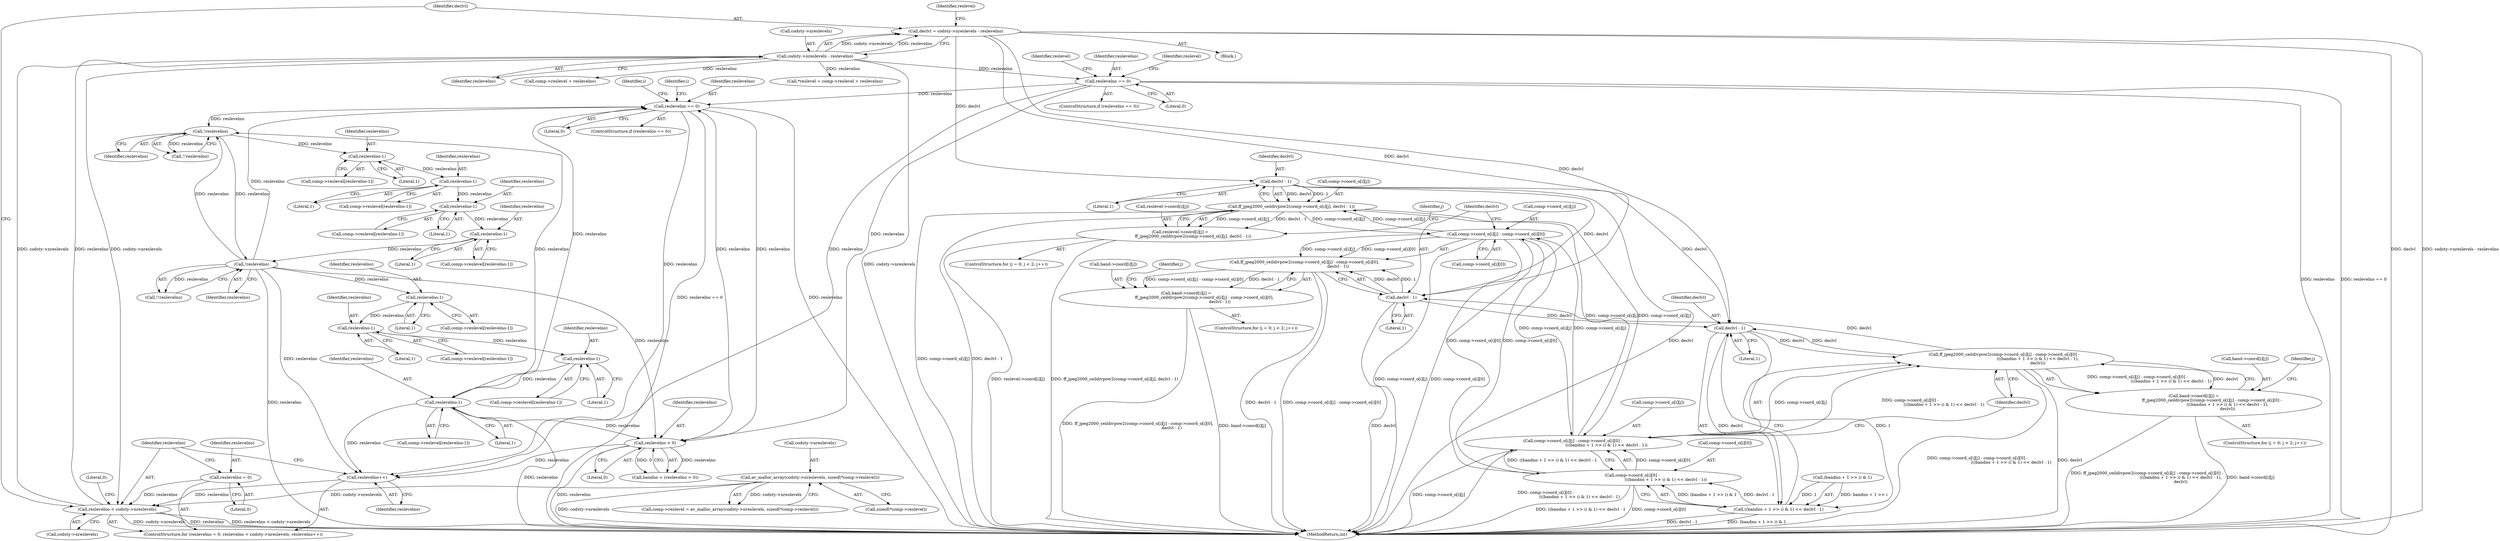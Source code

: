 digraph "0_FFmpeg_912ce9dd2080c5837285a471d750fa311e09b555_0@integer" {
"1000314" [label="(Call,declvl = codsty->nreslevels - reslevelno)"];
"1000316" [label="(Call,codsty->nreslevels - reslevelno)"];
"1000305" [label="(Call,reslevelno < codsty->nreslevels)"];
"1000302" [label="(Call,reslevelno = 0)"];
"1000310" [label="(Call,reslevelno++)"];
"1000663" [label="(Call,reslevelno == 0)"];
"1001472" [label="(Call,!reslevelno)"];
"1001461" [label="(Call,reslevelno-1)"];
"1001448" [label="(Call,reslevelno-1)"];
"1001426" [label="(Call,reslevelno-1)"];
"1001413" [label="(Call,reslevelno-1)"];
"1001393" [label="(Call,!reslevelno)"];
"1001540" [label="(Call,reslevelno-1)"];
"1001527" [label="(Call,reslevelno-1)"];
"1001505" [label="(Call,reslevelno-1)"];
"1001492" [label="(Call,reslevelno-1)"];
"1000573" [label="(Call,reslevelno > 0)"];
"1000385" [label="(Call,reslevelno == 0)"];
"1000284" [label="(Call,av_malloc_array(codsty->nreslevels, sizeof(*comp->reslevel)))"];
"1000363" [label="(Call,declvl - 1)"];
"1000355" [label="(Call,ff_jpeg2000_ceildivpow2(comp->coord_o[i][j], declvl - 1))"];
"1000347" [label="(Call,reslevel->coord[i][j] =\n                    ff_jpeg2000_ceildivpow2(comp->coord_o[i][j], declvl - 1))"];
"1000694" [label="(Call,comp->coord_o[i][j] - comp->coord_o[i][0])"];
"1000693" [label="(Call,ff_jpeg2000_ceildivpow2(comp->coord_o[i][j] - comp->coord_o[i][0],\n                                                    declvl - 1))"];
"1000685" [label="(Call,band->coord[i][j] =\n                            ff_jpeg2000_ceildivpow2(comp->coord_o[i][j] - comp->coord_o[i][0],\n                                                    declvl - 1))"];
"1000773" [label="(Call,comp->coord_o[i][j] - comp->coord_o[i][0] -\n                                                    (((bandno + 1 >> i) & 1) << declvl - 1))"];
"1000772" [label="(Call,ff_jpeg2000_ceildivpow2(comp->coord_o[i][j] - comp->coord_o[i][0] -\n                                                    (((bandno + 1 >> i) & 1) << declvl - 1),\n                                                    declvl))"];
"1000709" [label="(Call,declvl - 1)"];
"1000797" [label="(Call,declvl - 1)"];
"1000789" [label="(Call,((bandno + 1 >> i) & 1) << declvl - 1)"];
"1000781" [label="(Call,comp->coord_o[i][0] -\n                                                    (((bandno + 1 >> i) & 1) << declvl - 1))"];
"1000764" [label="(Call,band->coord[i][j] =\n                            ff_jpeg2000_ceildivpow2(comp->coord_o[i][j] - comp->coord_o[i][0] -\n                                                    (((bandno + 1 >> i) & 1) << declvl - 1),\n                                                    declvl))"];
"1000781" [label="(Call,comp->coord_o[i][0] -\n                                                    (((bandno + 1 >> i) & 1) << declvl - 1))"];
"1001427" [label="(Identifier,reslevelno)"];
"1001426" [label="(Call,reslevelno-1)"];
"1000800" [label="(Identifier,declvl)"];
"1000710" [label="(Identifier,declvl)"];
"1001463" [label="(Literal,1)"];
"1001528" [label="(Identifier,reslevelno)"];
"1000665" [label="(Literal,0)"];
"1000314" [label="(Call,declvl = codsty->nreslevels - reslevelno)"];
"1001527" [label="(Call,reslevelno-1)"];
"1001494" [label="(Literal,1)"];
"1001457" [label="(Call,comp->reslevel[reslevelno-1])"];
"1001541" [label="(Identifier,reslevelno)"];
"1001536" [label="(Call,comp->reslevel[reslevelno-1])"];
"1000571" [label="(Call,bandno + (reslevelno > 0))"];
"1000694" [label="(Call,comp->coord_o[i][j] - comp->coord_o[i][0])"];
"1000798" [label="(Identifier,declvl)"];
"1000280" [label="(Call,comp->reslevel = av_malloc_array(codsty->nreslevels, sizeof(*comp->reslevel)))"];
"1000355" [label="(Call,ff_jpeg2000_ceildivpow2(comp->coord_o[i][j], declvl - 1))"];
"1001414" [label="(Identifier,reslevelno)"];
"1000311" [label="(Identifier,reslevelno)"];
"1001488" [label="(Call,comp->reslevel[reslevelno-1])"];
"1000782" [label="(Call,comp->coord_o[i][0])"];
"1000384" [label="(ControlStructure,if (reslevelno == 0))"];
"1000285" [label="(Call,codsty->nreslevels)"];
"1000320" [label="(Identifier,reslevelno)"];
"1000387" [label="(Literal,0)"];
"1001422" [label="(Call,comp->reslevel[reslevelno-1])"];
"1000316" [label="(Call,codsty->nreslevels - reslevelno)"];
"1001573" [label="(MethodReturn,int)"];
"1001461" [label="(Call,reslevelno-1)"];
"1000574" [label="(Identifier,reslevelno)"];
"1000790" [label="(Call,(bandno + 1 >> i) & 1)"];
"1000664" [label="(Identifier,reslevelno)"];
"1000676" [label="(ControlStructure,for (j = 0; j < 2; j++))"];
"1001394" [label="(Identifier,reslevelno)"];
"1001393" [label="(Call,!reslevelno)"];
"1000702" [label="(Call,comp->coord_o[i][0])"];
"1000789" [label="(Call,((bandno + 1 >> i) & 1) << declvl - 1)"];
"1000356" [label="(Call,comp->coord_o[i][j])"];
"1000304" [label="(Literal,0)"];
"1001450" [label="(Literal,1)"];
"1000774" [label="(Call,comp->coord_o[i][j])"];
"1000312" [label="(Block,)"];
"1000315" [label="(Identifier,declvl)"];
"1000338" [label="(ControlStructure,for (j = 0; j < 2; j++))"];
"1001472" [label="(Call,!reslevelno)"];
"1001449" [label="(Identifier,reslevelno)"];
"1000711" [label="(Literal,1)"];
"1001471" [label="(Call,!!reslevelno)"];
"1000396" [label="(Identifier,reslevel)"];
"1000685" [label="(Call,band->coord[i][j] =\n                            ff_jpeg2000_ceildivpow2(comp->coord_o[i][j] - comp->coord_o[i][0],\n                                                    declvl - 1))"];
"1000695" [label="(Call,comp->coord_o[i][j])"];
"1001542" [label="(Literal,1)"];
"1001501" [label="(Call,comp->reslevel[reslevelno-1])"];
"1001415" [label="(Literal,1)"];
"1000663" [label="(Call,reslevelno == 0)"];
"1000305" [label="(Call,reslevelno < codsty->nreslevels)"];
"1000363" [label="(Call,declvl - 1)"];
"1000365" [label="(Literal,1)"];
"1000324" [label="(Call,comp->reslevel + reslevelno)"];
"1001392" [label="(Call,!!reslevelno)"];
"1000765" [label="(Call,band->coord[i][j])"];
"1000686" [label="(Call,band->coord[i][j])"];
"1001507" [label="(Literal,1)"];
"1001409" [label="(Call,comp->reslevel[reslevelno-1])"];
"1001462" [label="(Identifier,reslevelno)"];
"1001540" [label="(Call,reslevelno-1)"];
"1000797" [label="(Call,declvl - 1)"];
"1000307" [label="(Call,codsty->nreslevels)"];
"1000662" [label="(ControlStructure,if (reslevelno == 0))"];
"1000348" [label="(Call,reslevel->coord[i][j])"];
"1000306" [label="(Identifier,reslevelno)"];
"1000301" [label="(ControlStructure,for (reslevelno = 0; reslevelno < codsty->nreslevels; reslevelno++))"];
"1000346" [label="(Identifier,j)"];
"1000322" [label="(Call,*reslevel = comp->reslevel + reslevelno)"];
"1001572" [label="(Literal,0)"];
"1000693" [label="(Call,ff_jpeg2000_ceildivpow2(comp->coord_o[i][j] - comp->coord_o[i][0],\n                                                    declvl - 1))"];
"1000772" [label="(Call,ff_jpeg2000_ceildivpow2(comp->coord_o[i][j] - comp->coord_o[i][0] -\n                                                    (((bandno + 1 >> i) & 1) << declvl - 1),\n                                                    declvl))"];
"1000288" [label="(Call,sizeof(*comp->reslevel))"];
"1001492" [label="(Call,reslevelno-1)"];
"1001505" [label="(Call,reslevelno-1)"];
"1000317" [label="(Call,codsty->nreslevels)"];
"1000763" [label="(Identifier,j)"];
"1001428" [label="(Literal,1)"];
"1000773" [label="(Call,comp->coord_o[i][j] - comp->coord_o[i][0] -\n                                                    (((bandno + 1 >> i) & 1) << declvl - 1))"];
"1000310" [label="(Call,reslevelno++)"];
"1000303" [label="(Identifier,reslevelno)"];
"1000764" [label="(Call,band->coord[i][j] =\n                            ff_jpeg2000_ceildivpow2(comp->coord_o[i][j] - comp->coord_o[i][0] -\n                                                    (((bandno + 1 >> i) & 1) << declvl - 1),\n                                                    declvl))"];
"1000799" [label="(Literal,1)"];
"1001413" [label="(Call,reslevelno-1)"];
"1000575" [label="(Literal,0)"];
"1000748" [label="(Identifier,i)"];
"1000386" [label="(Identifier,reslevelno)"];
"1000323" [label="(Identifier,reslevel)"];
"1000284" [label="(Call,av_malloc_array(codsty->nreslevels, sizeof(*comp->reslevel)))"];
"1001529" [label="(Literal,1)"];
"1000390" [label="(Identifier,reslevel)"];
"1000755" [label="(ControlStructure,for (j = 0; j < 2; j++))"];
"1001493" [label="(Identifier,reslevelno)"];
"1000573" [label="(Call,reslevelno > 0)"];
"1000669" [label="(Identifier,i)"];
"1001506" [label="(Identifier,reslevelno)"];
"1000684" [label="(Identifier,j)"];
"1001523" [label="(Call,comp->reslevel[reslevelno-1])"];
"1000709" [label="(Call,declvl - 1)"];
"1000302" [label="(Call,reslevelno = 0)"];
"1000347" [label="(Call,reslevel->coord[i][j] =\n                    ff_jpeg2000_ceildivpow2(comp->coord_o[i][j], declvl - 1))"];
"1001448" [label="(Call,reslevelno-1)"];
"1000385" [label="(Call,reslevelno == 0)"];
"1001473" [label="(Identifier,reslevelno)"];
"1000364" [label="(Identifier,declvl)"];
"1001444" [label="(Call,comp->reslevel[reslevelno-1])"];
"1000314" -> "1000312"  [label="AST: "];
"1000314" -> "1000316"  [label="CFG: "];
"1000315" -> "1000314"  [label="AST: "];
"1000316" -> "1000314"  [label="AST: "];
"1000323" -> "1000314"  [label="CFG: "];
"1000314" -> "1001573"  [label="DDG: declvl"];
"1000314" -> "1001573"  [label="DDG: codsty->nreslevels - reslevelno"];
"1000316" -> "1000314"  [label="DDG: codsty->nreslevels"];
"1000316" -> "1000314"  [label="DDG: reslevelno"];
"1000314" -> "1000363"  [label="DDG: declvl"];
"1000314" -> "1000709"  [label="DDG: declvl"];
"1000314" -> "1000797"  [label="DDG: declvl"];
"1000316" -> "1000320"  [label="CFG: "];
"1000317" -> "1000316"  [label="AST: "];
"1000320" -> "1000316"  [label="AST: "];
"1000316" -> "1001573"  [label="DDG: codsty->nreslevels"];
"1000316" -> "1000305"  [label="DDG: codsty->nreslevels"];
"1000305" -> "1000316"  [label="DDG: codsty->nreslevels"];
"1000305" -> "1000316"  [label="DDG: reslevelno"];
"1000316" -> "1000322"  [label="DDG: reslevelno"];
"1000316" -> "1000324"  [label="DDG: reslevelno"];
"1000316" -> "1000385"  [label="DDG: reslevelno"];
"1000305" -> "1000301"  [label="AST: "];
"1000305" -> "1000307"  [label="CFG: "];
"1000306" -> "1000305"  [label="AST: "];
"1000307" -> "1000305"  [label="AST: "];
"1000315" -> "1000305"  [label="CFG: "];
"1001572" -> "1000305"  [label="CFG: "];
"1000305" -> "1001573"  [label="DDG: reslevelno < codsty->nreslevels"];
"1000305" -> "1001573"  [label="DDG: codsty->nreslevels"];
"1000305" -> "1001573"  [label="DDG: reslevelno"];
"1000302" -> "1000305"  [label="DDG: reslevelno"];
"1000310" -> "1000305"  [label="DDG: reslevelno"];
"1000284" -> "1000305"  [label="DDG: codsty->nreslevels"];
"1000302" -> "1000301"  [label="AST: "];
"1000302" -> "1000304"  [label="CFG: "];
"1000303" -> "1000302"  [label="AST: "];
"1000304" -> "1000302"  [label="AST: "];
"1000306" -> "1000302"  [label="CFG: "];
"1000310" -> "1000301"  [label="AST: "];
"1000310" -> "1000311"  [label="CFG: "];
"1000311" -> "1000310"  [label="AST: "];
"1000306" -> "1000310"  [label="CFG: "];
"1000663" -> "1000310"  [label="DDG: reslevelno"];
"1001472" -> "1000310"  [label="DDG: reslevelno"];
"1000573" -> "1000310"  [label="DDG: reslevelno"];
"1000385" -> "1000310"  [label="DDG: reslevelno"];
"1001540" -> "1000310"  [label="DDG: reslevelno"];
"1000663" -> "1000662"  [label="AST: "];
"1000663" -> "1000665"  [label="CFG: "];
"1000664" -> "1000663"  [label="AST: "];
"1000665" -> "1000663"  [label="AST: "];
"1000669" -> "1000663"  [label="CFG: "];
"1000748" -> "1000663"  [label="CFG: "];
"1000663" -> "1001573"  [label="DDG: reslevelno == 0"];
"1000663" -> "1001573"  [label="DDG: reslevelno"];
"1000663" -> "1000573"  [label="DDG: reslevelno"];
"1001472" -> "1000663"  [label="DDG: reslevelno"];
"1000573" -> "1000663"  [label="DDG: reslevelno"];
"1000385" -> "1000663"  [label="DDG: reslevelno"];
"1001540" -> "1000663"  [label="DDG: reslevelno"];
"1000663" -> "1001393"  [label="DDG: reslevelno"];
"1001472" -> "1001471"  [label="AST: "];
"1001472" -> "1001473"  [label="CFG: "];
"1001473" -> "1001472"  [label="AST: "];
"1001471" -> "1001472"  [label="CFG: "];
"1001472" -> "1001573"  [label="DDG: reslevelno"];
"1001472" -> "1000573"  [label="DDG: reslevelno"];
"1001472" -> "1001393"  [label="DDG: reslevelno"];
"1001472" -> "1001471"  [label="DDG: reslevelno"];
"1001461" -> "1001472"  [label="DDG: reslevelno"];
"1001393" -> "1001472"  [label="DDG: reslevelno"];
"1001472" -> "1001492"  [label="DDG: reslevelno"];
"1001461" -> "1001457"  [label="AST: "];
"1001461" -> "1001463"  [label="CFG: "];
"1001462" -> "1001461"  [label="AST: "];
"1001463" -> "1001461"  [label="AST: "];
"1001457" -> "1001461"  [label="CFG: "];
"1001448" -> "1001461"  [label="DDG: reslevelno"];
"1001448" -> "1001444"  [label="AST: "];
"1001448" -> "1001450"  [label="CFG: "];
"1001449" -> "1001448"  [label="AST: "];
"1001450" -> "1001448"  [label="AST: "];
"1001444" -> "1001448"  [label="CFG: "];
"1001426" -> "1001448"  [label="DDG: reslevelno"];
"1001426" -> "1001422"  [label="AST: "];
"1001426" -> "1001428"  [label="CFG: "];
"1001427" -> "1001426"  [label="AST: "];
"1001428" -> "1001426"  [label="AST: "];
"1001422" -> "1001426"  [label="CFG: "];
"1001413" -> "1001426"  [label="DDG: reslevelno"];
"1001413" -> "1001409"  [label="AST: "];
"1001413" -> "1001415"  [label="CFG: "];
"1001414" -> "1001413"  [label="AST: "];
"1001415" -> "1001413"  [label="AST: "];
"1001409" -> "1001413"  [label="CFG: "];
"1001393" -> "1001413"  [label="DDG: reslevelno"];
"1001393" -> "1001392"  [label="AST: "];
"1001393" -> "1001394"  [label="CFG: "];
"1001394" -> "1001393"  [label="AST: "];
"1001392" -> "1001393"  [label="CFG: "];
"1001393" -> "1001392"  [label="DDG: reslevelno"];
"1001540" -> "1001393"  [label="DDG: reslevelno"];
"1001540" -> "1001536"  [label="AST: "];
"1001540" -> "1001542"  [label="CFG: "];
"1001541" -> "1001540"  [label="AST: "];
"1001542" -> "1001540"  [label="AST: "];
"1001536" -> "1001540"  [label="CFG: "];
"1001540" -> "1001573"  [label="DDG: reslevelno"];
"1001540" -> "1000573"  [label="DDG: reslevelno"];
"1001527" -> "1001540"  [label="DDG: reslevelno"];
"1001527" -> "1001523"  [label="AST: "];
"1001527" -> "1001529"  [label="CFG: "];
"1001528" -> "1001527"  [label="AST: "];
"1001529" -> "1001527"  [label="AST: "];
"1001523" -> "1001527"  [label="CFG: "];
"1001505" -> "1001527"  [label="DDG: reslevelno"];
"1001505" -> "1001501"  [label="AST: "];
"1001505" -> "1001507"  [label="CFG: "];
"1001506" -> "1001505"  [label="AST: "];
"1001507" -> "1001505"  [label="AST: "];
"1001501" -> "1001505"  [label="CFG: "];
"1001492" -> "1001505"  [label="DDG: reslevelno"];
"1001492" -> "1001488"  [label="AST: "];
"1001492" -> "1001494"  [label="CFG: "];
"1001493" -> "1001492"  [label="AST: "];
"1001494" -> "1001492"  [label="AST: "];
"1001488" -> "1001492"  [label="CFG: "];
"1000573" -> "1000571"  [label="AST: "];
"1000573" -> "1000575"  [label="CFG: "];
"1000574" -> "1000573"  [label="AST: "];
"1000575" -> "1000573"  [label="AST: "];
"1000571" -> "1000573"  [label="CFG: "];
"1000573" -> "1001573"  [label="DDG: reslevelno"];
"1000573" -> "1000571"  [label="DDG: reslevelno"];
"1000573" -> "1000571"  [label="DDG: 0"];
"1000385" -> "1000573"  [label="DDG: reslevelno"];
"1000385" -> "1000384"  [label="AST: "];
"1000385" -> "1000387"  [label="CFG: "];
"1000386" -> "1000385"  [label="AST: "];
"1000387" -> "1000385"  [label="AST: "];
"1000390" -> "1000385"  [label="CFG: "];
"1000396" -> "1000385"  [label="CFG: "];
"1000385" -> "1001573"  [label="DDG: reslevelno"];
"1000385" -> "1001573"  [label="DDG: reslevelno == 0"];
"1000284" -> "1000280"  [label="AST: "];
"1000284" -> "1000288"  [label="CFG: "];
"1000285" -> "1000284"  [label="AST: "];
"1000288" -> "1000284"  [label="AST: "];
"1000280" -> "1000284"  [label="CFG: "];
"1000284" -> "1001573"  [label="DDG: codsty->nreslevels"];
"1000284" -> "1000280"  [label="DDG: codsty->nreslevels"];
"1000363" -> "1000355"  [label="AST: "];
"1000363" -> "1000365"  [label="CFG: "];
"1000364" -> "1000363"  [label="AST: "];
"1000365" -> "1000363"  [label="AST: "];
"1000355" -> "1000363"  [label="CFG: "];
"1000363" -> "1001573"  [label="DDG: declvl"];
"1000363" -> "1000355"  [label="DDG: declvl"];
"1000363" -> "1000355"  [label="DDG: 1"];
"1000363" -> "1000709"  [label="DDG: declvl"];
"1000363" -> "1000797"  [label="DDG: declvl"];
"1000355" -> "1000347"  [label="AST: "];
"1000356" -> "1000355"  [label="AST: "];
"1000347" -> "1000355"  [label="CFG: "];
"1000355" -> "1001573"  [label="DDG: comp->coord_o[i][j]"];
"1000355" -> "1001573"  [label="DDG: declvl - 1"];
"1000355" -> "1000347"  [label="DDG: comp->coord_o[i][j]"];
"1000355" -> "1000347"  [label="DDG: declvl - 1"];
"1000694" -> "1000355"  [label="DDG: comp->coord_o[i][j]"];
"1000773" -> "1000355"  [label="DDG: comp->coord_o[i][j]"];
"1000355" -> "1000694"  [label="DDG: comp->coord_o[i][j]"];
"1000355" -> "1000773"  [label="DDG: comp->coord_o[i][j]"];
"1000347" -> "1000338"  [label="AST: "];
"1000348" -> "1000347"  [label="AST: "];
"1000346" -> "1000347"  [label="CFG: "];
"1000347" -> "1001573"  [label="DDG: reslevel->coord[i][j]"];
"1000347" -> "1001573"  [label="DDG: ff_jpeg2000_ceildivpow2(comp->coord_o[i][j], declvl - 1)"];
"1000694" -> "1000693"  [label="AST: "];
"1000694" -> "1000702"  [label="CFG: "];
"1000695" -> "1000694"  [label="AST: "];
"1000702" -> "1000694"  [label="AST: "];
"1000710" -> "1000694"  [label="CFG: "];
"1000694" -> "1001573"  [label="DDG: comp->coord_o[i][j]"];
"1000694" -> "1001573"  [label="DDG: comp->coord_o[i][0]"];
"1000694" -> "1000693"  [label="DDG: comp->coord_o[i][j]"];
"1000694" -> "1000693"  [label="DDG: comp->coord_o[i][0]"];
"1000773" -> "1000694"  [label="DDG: comp->coord_o[i][j]"];
"1000781" -> "1000694"  [label="DDG: comp->coord_o[i][0]"];
"1000694" -> "1000773"  [label="DDG: comp->coord_o[i][j]"];
"1000694" -> "1000781"  [label="DDG: comp->coord_o[i][0]"];
"1000693" -> "1000685"  [label="AST: "];
"1000693" -> "1000709"  [label="CFG: "];
"1000709" -> "1000693"  [label="AST: "];
"1000685" -> "1000693"  [label="CFG: "];
"1000693" -> "1001573"  [label="DDG: declvl - 1"];
"1000693" -> "1001573"  [label="DDG: comp->coord_o[i][j] - comp->coord_o[i][0]"];
"1000693" -> "1000685"  [label="DDG: comp->coord_o[i][j] - comp->coord_o[i][0]"];
"1000693" -> "1000685"  [label="DDG: declvl - 1"];
"1000709" -> "1000693"  [label="DDG: declvl"];
"1000709" -> "1000693"  [label="DDG: 1"];
"1000685" -> "1000676"  [label="AST: "];
"1000686" -> "1000685"  [label="AST: "];
"1000684" -> "1000685"  [label="CFG: "];
"1000685" -> "1001573"  [label="DDG: ff_jpeg2000_ceildivpow2(comp->coord_o[i][j] - comp->coord_o[i][0],\n                                                    declvl - 1)"];
"1000685" -> "1001573"  [label="DDG: band->coord[i][j]"];
"1000773" -> "1000772"  [label="AST: "];
"1000773" -> "1000781"  [label="CFG: "];
"1000774" -> "1000773"  [label="AST: "];
"1000781" -> "1000773"  [label="AST: "];
"1000800" -> "1000773"  [label="CFG: "];
"1000773" -> "1001573"  [label="DDG: comp->coord_o[i][0] -\n                                                    (((bandno + 1 >> i) & 1) << declvl - 1)"];
"1000773" -> "1001573"  [label="DDG: comp->coord_o[i][j]"];
"1000773" -> "1000772"  [label="DDG: comp->coord_o[i][j]"];
"1000773" -> "1000772"  [label="DDG: comp->coord_o[i][0] -\n                                                    (((bandno + 1 >> i) & 1) << declvl - 1)"];
"1000781" -> "1000773"  [label="DDG: comp->coord_o[i][0]"];
"1000781" -> "1000773"  [label="DDG: ((bandno + 1 >> i) & 1) << declvl - 1"];
"1000772" -> "1000764"  [label="AST: "];
"1000772" -> "1000800"  [label="CFG: "];
"1000800" -> "1000772"  [label="AST: "];
"1000764" -> "1000772"  [label="CFG: "];
"1000772" -> "1001573"  [label="DDG: comp->coord_o[i][j] - comp->coord_o[i][0] -\n                                                    (((bandno + 1 >> i) & 1) << declvl - 1)"];
"1000772" -> "1001573"  [label="DDG: declvl"];
"1000772" -> "1000709"  [label="DDG: declvl"];
"1000772" -> "1000764"  [label="DDG: comp->coord_o[i][j] - comp->coord_o[i][0] -\n                                                    (((bandno + 1 >> i) & 1) << declvl - 1)"];
"1000772" -> "1000764"  [label="DDG: declvl"];
"1000772" -> "1000797"  [label="DDG: declvl"];
"1000797" -> "1000772"  [label="DDG: declvl"];
"1000709" -> "1000711"  [label="CFG: "];
"1000710" -> "1000709"  [label="AST: "];
"1000711" -> "1000709"  [label="AST: "];
"1000709" -> "1001573"  [label="DDG: declvl"];
"1000709" -> "1000797"  [label="DDG: declvl"];
"1000797" -> "1000789"  [label="AST: "];
"1000797" -> "1000799"  [label="CFG: "];
"1000798" -> "1000797"  [label="AST: "];
"1000799" -> "1000797"  [label="AST: "];
"1000789" -> "1000797"  [label="CFG: "];
"1000797" -> "1000789"  [label="DDG: declvl"];
"1000797" -> "1000789"  [label="DDG: 1"];
"1000789" -> "1000781"  [label="AST: "];
"1000790" -> "1000789"  [label="AST: "];
"1000781" -> "1000789"  [label="CFG: "];
"1000789" -> "1001573"  [label="DDG: (bandno + 1 >> i) & 1"];
"1000789" -> "1001573"  [label="DDG: declvl - 1"];
"1000789" -> "1000781"  [label="DDG: (bandno + 1 >> i) & 1"];
"1000789" -> "1000781"  [label="DDG: declvl - 1"];
"1000790" -> "1000789"  [label="DDG: bandno + 1 >> i"];
"1000790" -> "1000789"  [label="DDG: 1"];
"1000782" -> "1000781"  [label="AST: "];
"1000781" -> "1001573"  [label="DDG: ((bandno + 1 >> i) & 1) << declvl - 1"];
"1000781" -> "1001573"  [label="DDG: comp->coord_o[i][0]"];
"1000764" -> "1000755"  [label="AST: "];
"1000765" -> "1000764"  [label="AST: "];
"1000763" -> "1000764"  [label="CFG: "];
"1000764" -> "1001573"  [label="DDG: band->coord[i][j]"];
"1000764" -> "1001573"  [label="DDG: ff_jpeg2000_ceildivpow2(comp->coord_o[i][j] - comp->coord_o[i][0] -\n                                                    (((bandno + 1 >> i) & 1) << declvl - 1),\n                                                    declvl)"];
}

